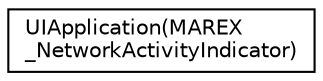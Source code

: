 digraph "类继承关系图"
{
  edge [fontname="Helvetica",fontsize="10",labelfontname="Helvetica",labelfontsize="10"];
  node [fontname="Helvetica",fontsize="10",shape=record];
  rankdir="LR";
  Node0 [label="UIApplication(MAREX\l_NetworkActivityIndicator)",height=0.2,width=0.4,color="black", fillcolor="white", style="filled",URL="$category_u_i_application_07_m_a_r_e_x___network_activity_indicator_08.html"];
}
